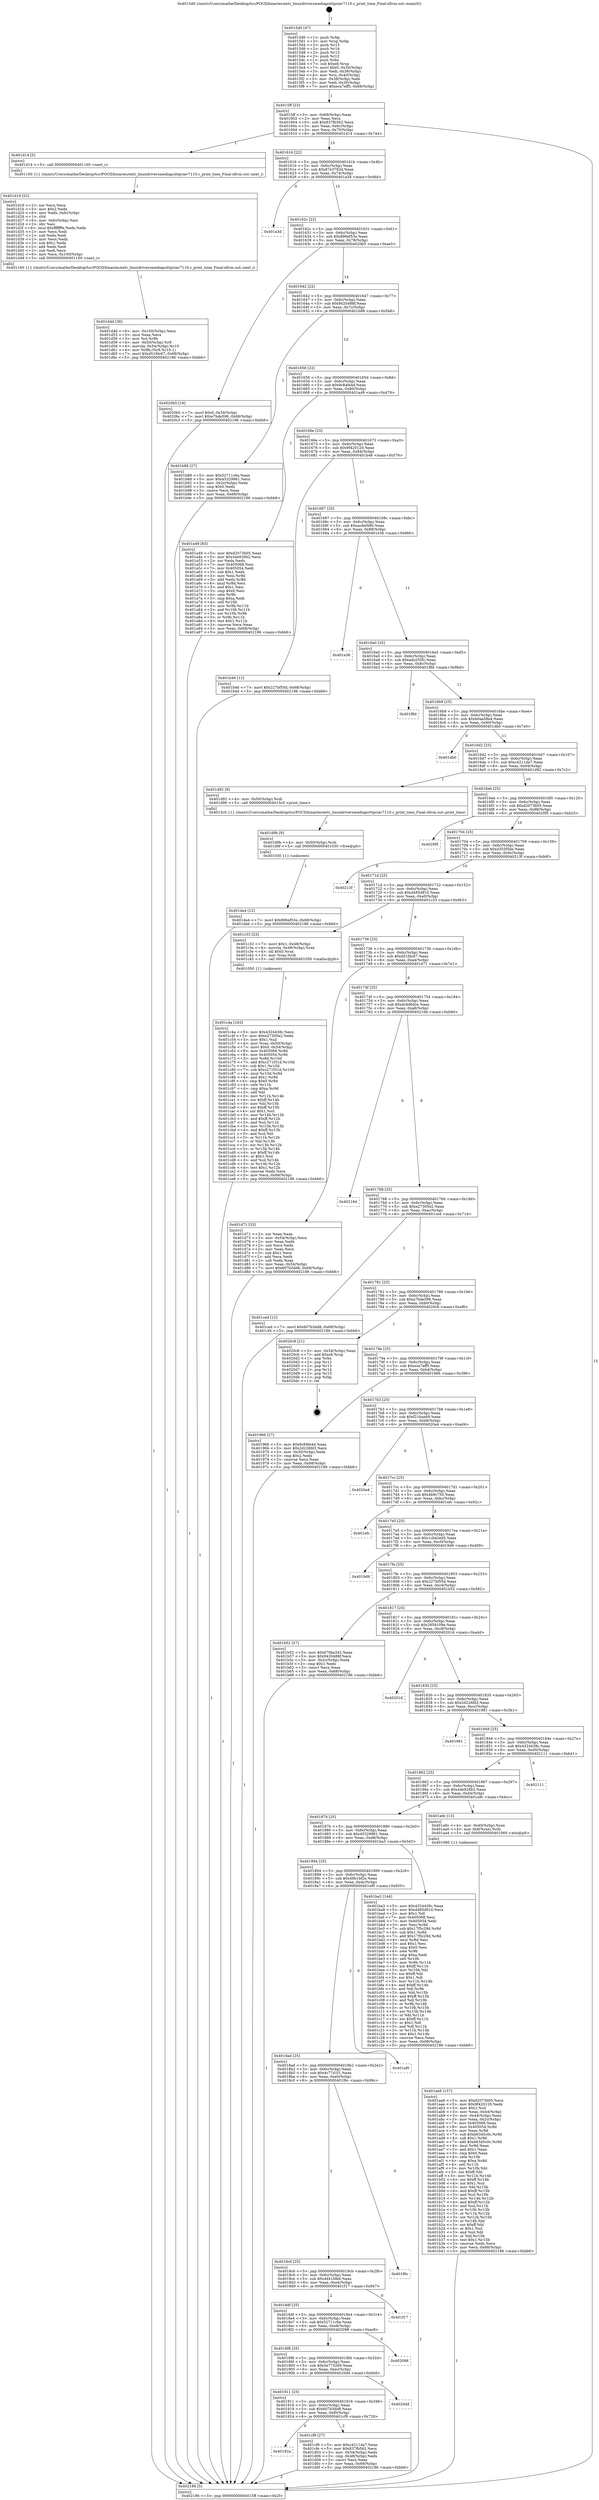 digraph "0x4015d0" {
  label = "0x4015d0 (/mnt/c/Users/mathe/Desktop/tcc/POCII/binaries/extr_linuxdriversmediapcittpciav7110.c_print_time_Final-ollvm.out::main(0))"
  labelloc = "t"
  node[shape=record]

  Entry [label="",width=0.3,height=0.3,shape=circle,fillcolor=black,style=filled]
  "0x4015ff" [label="{
     0x4015ff [23]\l
     | [instrs]\l
     &nbsp;&nbsp;0x4015ff \<+3\>: mov -0x68(%rbp),%eax\l
     &nbsp;&nbsp;0x401602 \<+2\>: mov %eax,%ecx\l
     &nbsp;&nbsp;0x401604 \<+6\>: sub $0x837fb562,%ecx\l
     &nbsp;&nbsp;0x40160a \<+3\>: mov %eax,-0x6c(%rbp)\l
     &nbsp;&nbsp;0x40160d \<+3\>: mov %ecx,-0x70(%rbp)\l
     &nbsp;&nbsp;0x401610 \<+6\>: je 0000000000401d14 \<main+0x744\>\l
  }"]
  "0x401d14" [label="{
     0x401d14 [5]\l
     | [instrs]\l
     &nbsp;&nbsp;0x401d14 \<+5\>: call 0000000000401160 \<next_i\>\l
     | [calls]\l
     &nbsp;&nbsp;0x401160 \{1\} (/mnt/c/Users/mathe/Desktop/tcc/POCII/binaries/extr_linuxdriversmediapcittpciav7110.c_print_time_Final-ollvm.out::next_i)\l
  }"]
  "0x401616" [label="{
     0x401616 [22]\l
     | [instrs]\l
     &nbsp;&nbsp;0x401616 \<+5\>: jmp 000000000040161b \<main+0x4b\>\l
     &nbsp;&nbsp;0x40161b \<+3\>: mov -0x6c(%rbp),%eax\l
     &nbsp;&nbsp;0x40161e \<+5\>: sub $0x87e3792d,%eax\l
     &nbsp;&nbsp;0x401623 \<+3\>: mov %eax,-0x74(%rbp)\l
     &nbsp;&nbsp;0x401626 \<+6\>: je 0000000000401a3d \<main+0x46d\>\l
  }"]
  Exit [label="",width=0.3,height=0.3,shape=circle,fillcolor=black,style=filled,peripheries=2]
  "0x401a3d" [label="{
     0x401a3d\l
  }", style=dashed]
  "0x40162c" [label="{
     0x40162c [22]\l
     | [instrs]\l
     &nbsp;&nbsp;0x40162c \<+5\>: jmp 0000000000401631 \<main+0x61\>\l
     &nbsp;&nbsp;0x401631 \<+3\>: mov -0x6c(%rbp),%eax\l
     &nbsp;&nbsp;0x401634 \<+5\>: sub $0x896ef53e,%eax\l
     &nbsp;&nbsp;0x401639 \<+3\>: mov %eax,-0x78(%rbp)\l
     &nbsp;&nbsp;0x40163c \<+6\>: je 00000000004020b5 \<main+0xae5\>\l
  }"]
  "0x401da4" [label="{
     0x401da4 [12]\l
     | [instrs]\l
     &nbsp;&nbsp;0x401da4 \<+7\>: movl $0x896ef53e,-0x68(%rbp)\l
     &nbsp;&nbsp;0x401dab \<+5\>: jmp 0000000000402186 \<main+0xbb6\>\l
  }"]
  "0x4020b5" [label="{
     0x4020b5 [19]\l
     | [instrs]\l
     &nbsp;&nbsp;0x4020b5 \<+7\>: movl $0x0,-0x34(%rbp)\l
     &nbsp;&nbsp;0x4020bc \<+7\>: movl $0xe7bde596,-0x68(%rbp)\l
     &nbsp;&nbsp;0x4020c3 \<+5\>: jmp 0000000000402186 \<main+0xbb6\>\l
  }"]
  "0x401642" [label="{
     0x401642 [22]\l
     | [instrs]\l
     &nbsp;&nbsp;0x401642 \<+5\>: jmp 0000000000401647 \<main+0x77\>\l
     &nbsp;&nbsp;0x401647 \<+3\>: mov -0x6c(%rbp),%eax\l
     &nbsp;&nbsp;0x40164a \<+5\>: sub $0x9420488f,%eax\l
     &nbsp;&nbsp;0x40164f \<+3\>: mov %eax,-0x7c(%rbp)\l
     &nbsp;&nbsp;0x401652 \<+6\>: je 0000000000401b88 \<main+0x5b8\>\l
  }"]
  "0x401d9b" [label="{
     0x401d9b [9]\l
     | [instrs]\l
     &nbsp;&nbsp;0x401d9b \<+4\>: mov -0x50(%rbp),%rdi\l
     &nbsp;&nbsp;0x401d9f \<+5\>: call 0000000000401030 \<free@plt\>\l
     | [calls]\l
     &nbsp;&nbsp;0x401030 \{1\} (unknown)\l
  }"]
  "0x401b88" [label="{
     0x401b88 [27]\l
     | [instrs]\l
     &nbsp;&nbsp;0x401b88 \<+5\>: mov $0x52711c6a,%eax\l
     &nbsp;&nbsp;0x401b8d \<+5\>: mov $0x45329961,%ecx\l
     &nbsp;&nbsp;0x401b92 \<+3\>: mov -0x2c(%rbp),%edx\l
     &nbsp;&nbsp;0x401b95 \<+3\>: cmp $0x0,%edx\l
     &nbsp;&nbsp;0x401b98 \<+3\>: cmove %ecx,%eax\l
     &nbsp;&nbsp;0x401b9b \<+3\>: mov %eax,-0x68(%rbp)\l
     &nbsp;&nbsp;0x401b9e \<+5\>: jmp 0000000000402186 \<main+0xbb6\>\l
  }"]
  "0x401658" [label="{
     0x401658 [22]\l
     | [instrs]\l
     &nbsp;&nbsp;0x401658 \<+5\>: jmp 000000000040165d \<main+0x8d\>\l
     &nbsp;&nbsp;0x40165d \<+3\>: mov -0x6c(%rbp),%eax\l
     &nbsp;&nbsp;0x401660 \<+5\>: sub $0x9c84fe4d,%eax\l
     &nbsp;&nbsp;0x401665 \<+3\>: mov %eax,-0x80(%rbp)\l
     &nbsp;&nbsp;0x401668 \<+6\>: je 0000000000401a49 \<main+0x479\>\l
  }"]
  "0x401d4d" [label="{
     0x401d4d [36]\l
     | [instrs]\l
     &nbsp;&nbsp;0x401d4d \<+6\>: mov -0x100(%rbp),%ecx\l
     &nbsp;&nbsp;0x401d53 \<+3\>: imul %eax,%ecx\l
     &nbsp;&nbsp;0x401d56 \<+3\>: mov %cl,%r8b\l
     &nbsp;&nbsp;0x401d59 \<+4\>: mov -0x50(%rbp),%r9\l
     &nbsp;&nbsp;0x401d5d \<+4\>: movslq -0x54(%rbp),%r10\l
     &nbsp;&nbsp;0x401d61 \<+4\>: mov %r8b,(%r9,%r10,1)\l
     &nbsp;&nbsp;0x401d65 \<+7\>: movl $0xd51fdc67,-0x68(%rbp)\l
     &nbsp;&nbsp;0x401d6c \<+5\>: jmp 0000000000402186 \<main+0xbb6\>\l
  }"]
  "0x401a49" [label="{
     0x401a49 [83]\l
     | [instrs]\l
     &nbsp;&nbsp;0x401a49 \<+5\>: mov $0xd2073b05,%eax\l
     &nbsp;&nbsp;0x401a4e \<+5\>: mov $0x44e926b2,%ecx\l
     &nbsp;&nbsp;0x401a53 \<+2\>: xor %edx,%edx\l
     &nbsp;&nbsp;0x401a55 \<+7\>: mov 0x405068,%esi\l
     &nbsp;&nbsp;0x401a5c \<+7\>: mov 0x405054,%edi\l
     &nbsp;&nbsp;0x401a63 \<+3\>: sub $0x1,%edx\l
     &nbsp;&nbsp;0x401a66 \<+3\>: mov %esi,%r8d\l
     &nbsp;&nbsp;0x401a69 \<+3\>: add %edx,%r8d\l
     &nbsp;&nbsp;0x401a6c \<+4\>: imul %r8d,%esi\l
     &nbsp;&nbsp;0x401a70 \<+3\>: and $0x1,%esi\l
     &nbsp;&nbsp;0x401a73 \<+3\>: cmp $0x0,%esi\l
     &nbsp;&nbsp;0x401a76 \<+4\>: sete %r9b\l
     &nbsp;&nbsp;0x401a7a \<+3\>: cmp $0xa,%edi\l
     &nbsp;&nbsp;0x401a7d \<+4\>: setl %r10b\l
     &nbsp;&nbsp;0x401a81 \<+3\>: mov %r9b,%r11b\l
     &nbsp;&nbsp;0x401a84 \<+3\>: and %r10b,%r11b\l
     &nbsp;&nbsp;0x401a87 \<+3\>: xor %r10b,%r9b\l
     &nbsp;&nbsp;0x401a8a \<+3\>: or %r9b,%r11b\l
     &nbsp;&nbsp;0x401a8d \<+4\>: test $0x1,%r11b\l
     &nbsp;&nbsp;0x401a91 \<+3\>: cmovne %ecx,%eax\l
     &nbsp;&nbsp;0x401a94 \<+3\>: mov %eax,-0x68(%rbp)\l
     &nbsp;&nbsp;0x401a97 \<+5\>: jmp 0000000000402186 \<main+0xbb6\>\l
  }"]
  "0x40166e" [label="{
     0x40166e [25]\l
     | [instrs]\l
     &nbsp;&nbsp;0x40166e \<+5\>: jmp 0000000000401673 \<main+0xa3\>\l
     &nbsp;&nbsp;0x401673 \<+3\>: mov -0x6c(%rbp),%eax\l
     &nbsp;&nbsp;0x401676 \<+5\>: sub $0x9f420120,%eax\l
     &nbsp;&nbsp;0x40167b \<+6\>: mov %eax,-0x84(%rbp)\l
     &nbsp;&nbsp;0x401681 \<+6\>: je 0000000000401b46 \<main+0x576\>\l
  }"]
  "0x401d19" [label="{
     0x401d19 [52]\l
     | [instrs]\l
     &nbsp;&nbsp;0x401d19 \<+2\>: xor %ecx,%ecx\l
     &nbsp;&nbsp;0x401d1b \<+5\>: mov $0x2,%edx\l
     &nbsp;&nbsp;0x401d20 \<+6\>: mov %edx,-0xfc(%rbp)\l
     &nbsp;&nbsp;0x401d26 \<+1\>: cltd\l
     &nbsp;&nbsp;0x401d27 \<+6\>: mov -0xfc(%rbp),%esi\l
     &nbsp;&nbsp;0x401d2d \<+2\>: idiv %esi\l
     &nbsp;&nbsp;0x401d2f \<+6\>: imul $0xfffffffe,%edx,%edx\l
     &nbsp;&nbsp;0x401d35 \<+2\>: mov %ecx,%edi\l
     &nbsp;&nbsp;0x401d37 \<+2\>: sub %edx,%edi\l
     &nbsp;&nbsp;0x401d39 \<+2\>: mov %ecx,%edx\l
     &nbsp;&nbsp;0x401d3b \<+3\>: sub $0x1,%edx\l
     &nbsp;&nbsp;0x401d3e \<+2\>: add %edx,%edi\l
     &nbsp;&nbsp;0x401d40 \<+2\>: sub %edi,%ecx\l
     &nbsp;&nbsp;0x401d42 \<+6\>: mov %ecx,-0x100(%rbp)\l
     &nbsp;&nbsp;0x401d48 \<+5\>: call 0000000000401160 \<next_i\>\l
     | [calls]\l
     &nbsp;&nbsp;0x401160 \{1\} (/mnt/c/Users/mathe/Desktop/tcc/POCII/binaries/extr_linuxdriversmediapcittpciav7110.c_print_time_Final-ollvm.out::next_i)\l
  }"]
  "0x401b46" [label="{
     0x401b46 [12]\l
     | [instrs]\l
     &nbsp;&nbsp;0x401b46 \<+7\>: movl $0x227bf55d,-0x68(%rbp)\l
     &nbsp;&nbsp;0x401b4d \<+5\>: jmp 0000000000402186 \<main+0xbb6\>\l
  }"]
  "0x401687" [label="{
     0x401687 [25]\l
     | [instrs]\l
     &nbsp;&nbsp;0x401687 \<+5\>: jmp 000000000040168c \<main+0xbc\>\l
     &nbsp;&nbsp;0x40168c \<+3\>: mov -0x6c(%rbp),%eax\l
     &nbsp;&nbsp;0x40168f \<+5\>: sub $0xacdef480,%eax\l
     &nbsp;&nbsp;0x401694 \<+6\>: mov %eax,-0x88(%rbp)\l
     &nbsp;&nbsp;0x40169a \<+6\>: je 0000000000401e36 \<main+0x866\>\l
  }"]
  "0x40192a" [label="{
     0x40192a\l
  }", style=dashed]
  "0x401e36" [label="{
     0x401e36\l
  }", style=dashed]
  "0x4016a0" [label="{
     0x4016a0 [25]\l
     | [instrs]\l
     &nbsp;&nbsp;0x4016a0 \<+5\>: jmp 00000000004016a5 \<main+0xd5\>\l
     &nbsp;&nbsp;0x4016a5 \<+3\>: mov -0x6c(%rbp),%eax\l
     &nbsp;&nbsp;0x4016a8 \<+5\>: sub $0xada255fc,%eax\l
     &nbsp;&nbsp;0x4016ad \<+6\>: mov %eax,-0x8c(%rbp)\l
     &nbsp;&nbsp;0x4016b3 \<+6\>: je 0000000000401f8d \<main+0x9bd\>\l
  }"]
  "0x401cf9" [label="{
     0x401cf9 [27]\l
     | [instrs]\l
     &nbsp;&nbsp;0x401cf9 \<+5\>: mov $0xc4211da7,%eax\l
     &nbsp;&nbsp;0x401cfe \<+5\>: mov $0x837fb562,%ecx\l
     &nbsp;&nbsp;0x401d03 \<+3\>: mov -0x54(%rbp),%edx\l
     &nbsp;&nbsp;0x401d06 \<+3\>: cmp -0x48(%rbp),%edx\l
     &nbsp;&nbsp;0x401d09 \<+3\>: cmovl %ecx,%eax\l
     &nbsp;&nbsp;0x401d0c \<+3\>: mov %eax,-0x68(%rbp)\l
     &nbsp;&nbsp;0x401d0f \<+5\>: jmp 0000000000402186 \<main+0xbb6\>\l
  }"]
  "0x401f8d" [label="{
     0x401f8d\l
  }", style=dashed]
  "0x4016b9" [label="{
     0x4016b9 [25]\l
     | [instrs]\l
     &nbsp;&nbsp;0x4016b9 \<+5\>: jmp 00000000004016be \<main+0xee\>\l
     &nbsp;&nbsp;0x4016be \<+3\>: mov -0x6c(%rbp),%eax\l
     &nbsp;&nbsp;0x4016c1 \<+5\>: sub $0xb0aa58a4,%eax\l
     &nbsp;&nbsp;0x4016c6 \<+6\>: mov %eax,-0x90(%rbp)\l
     &nbsp;&nbsp;0x4016cc \<+6\>: je 0000000000401db0 \<main+0x7e0\>\l
  }"]
  "0x401911" [label="{
     0x401911 [25]\l
     | [instrs]\l
     &nbsp;&nbsp;0x401911 \<+5\>: jmp 0000000000401916 \<main+0x346\>\l
     &nbsp;&nbsp;0x401916 \<+3\>: mov -0x6c(%rbp),%eax\l
     &nbsp;&nbsp;0x401919 \<+5\>: sub $0x607b3dd8,%eax\l
     &nbsp;&nbsp;0x40191e \<+6\>: mov %eax,-0xf0(%rbp)\l
     &nbsp;&nbsp;0x401924 \<+6\>: je 0000000000401cf9 \<main+0x729\>\l
  }"]
  "0x401db0" [label="{
     0x401db0\l
  }", style=dashed]
  "0x4016d2" [label="{
     0x4016d2 [25]\l
     | [instrs]\l
     &nbsp;&nbsp;0x4016d2 \<+5\>: jmp 00000000004016d7 \<main+0x107\>\l
     &nbsp;&nbsp;0x4016d7 \<+3\>: mov -0x6c(%rbp),%eax\l
     &nbsp;&nbsp;0x4016da \<+5\>: sub $0xc4211da7,%eax\l
     &nbsp;&nbsp;0x4016df \<+6\>: mov %eax,-0x94(%rbp)\l
     &nbsp;&nbsp;0x4016e5 \<+6\>: je 0000000000401d92 \<main+0x7c2\>\l
  }"]
  "0x4020dd" [label="{
     0x4020dd\l
  }", style=dashed]
  "0x401d92" [label="{
     0x401d92 [9]\l
     | [instrs]\l
     &nbsp;&nbsp;0x401d92 \<+4\>: mov -0x50(%rbp),%rdi\l
     &nbsp;&nbsp;0x401d96 \<+5\>: call 00000000004015c0 \<print_time\>\l
     | [calls]\l
     &nbsp;&nbsp;0x4015c0 \{1\} (/mnt/c/Users/mathe/Desktop/tcc/POCII/binaries/extr_linuxdriversmediapcittpciav7110.c_print_time_Final-ollvm.out::print_time)\l
  }"]
  "0x4016eb" [label="{
     0x4016eb [25]\l
     | [instrs]\l
     &nbsp;&nbsp;0x4016eb \<+5\>: jmp 00000000004016f0 \<main+0x120\>\l
     &nbsp;&nbsp;0x4016f0 \<+3\>: mov -0x6c(%rbp),%eax\l
     &nbsp;&nbsp;0x4016f3 \<+5\>: sub $0xd2073b05,%eax\l
     &nbsp;&nbsp;0x4016f8 \<+6\>: mov %eax,-0x98(%rbp)\l
     &nbsp;&nbsp;0x4016fe \<+6\>: je 00000000004020f5 \<main+0xb25\>\l
  }"]
  "0x4018f8" [label="{
     0x4018f8 [25]\l
     | [instrs]\l
     &nbsp;&nbsp;0x4018f8 \<+5\>: jmp 00000000004018fd \<main+0x32d\>\l
     &nbsp;&nbsp;0x4018fd \<+3\>: mov -0x6c(%rbp),%eax\l
     &nbsp;&nbsp;0x401900 \<+5\>: sub $0x5e773269,%eax\l
     &nbsp;&nbsp;0x401905 \<+6\>: mov %eax,-0xec(%rbp)\l
     &nbsp;&nbsp;0x40190b \<+6\>: je 00000000004020dd \<main+0xb0d\>\l
  }"]
  "0x4020f5" [label="{
     0x4020f5\l
  }", style=dashed]
  "0x401704" [label="{
     0x401704 [25]\l
     | [instrs]\l
     &nbsp;&nbsp;0x401704 \<+5\>: jmp 0000000000401709 \<main+0x139\>\l
     &nbsp;&nbsp;0x401709 \<+3\>: mov -0x6c(%rbp),%eax\l
     &nbsp;&nbsp;0x40170c \<+5\>: sub $0xd355f5de,%eax\l
     &nbsp;&nbsp;0x401711 \<+6\>: mov %eax,-0x9c(%rbp)\l
     &nbsp;&nbsp;0x401717 \<+6\>: je 000000000040213f \<main+0xb6f\>\l
  }"]
  "0x402098" [label="{
     0x402098\l
  }", style=dashed]
  "0x40213f" [label="{
     0x40213f\l
  }", style=dashed]
  "0x40171d" [label="{
     0x40171d [25]\l
     | [instrs]\l
     &nbsp;&nbsp;0x40171d \<+5\>: jmp 0000000000401722 \<main+0x152\>\l
     &nbsp;&nbsp;0x401722 \<+3\>: mov -0x6c(%rbp),%eax\l
     &nbsp;&nbsp;0x401725 \<+5\>: sub $0xd485d910,%eax\l
     &nbsp;&nbsp;0x40172a \<+6\>: mov %eax,-0xa0(%rbp)\l
     &nbsp;&nbsp;0x401730 \<+6\>: je 0000000000401c33 \<main+0x663\>\l
  }"]
  "0x4018df" [label="{
     0x4018df [25]\l
     | [instrs]\l
     &nbsp;&nbsp;0x4018df \<+5\>: jmp 00000000004018e4 \<main+0x314\>\l
     &nbsp;&nbsp;0x4018e4 \<+3\>: mov -0x6c(%rbp),%eax\l
     &nbsp;&nbsp;0x4018e7 \<+5\>: sub $0x52711c6a,%eax\l
     &nbsp;&nbsp;0x4018ec \<+6\>: mov %eax,-0xe8(%rbp)\l
     &nbsp;&nbsp;0x4018f2 \<+6\>: je 0000000000402098 \<main+0xac8\>\l
  }"]
  "0x401c33" [label="{
     0x401c33 [23]\l
     | [instrs]\l
     &nbsp;&nbsp;0x401c33 \<+7\>: movl $0x1,-0x48(%rbp)\l
     &nbsp;&nbsp;0x401c3a \<+4\>: movslq -0x48(%rbp),%rax\l
     &nbsp;&nbsp;0x401c3e \<+4\>: shl $0x0,%rax\l
     &nbsp;&nbsp;0x401c42 \<+3\>: mov %rax,%rdi\l
     &nbsp;&nbsp;0x401c45 \<+5\>: call 0000000000401050 \<malloc@plt\>\l
     | [calls]\l
     &nbsp;&nbsp;0x401050 \{1\} (unknown)\l
  }"]
  "0x401736" [label="{
     0x401736 [25]\l
     | [instrs]\l
     &nbsp;&nbsp;0x401736 \<+5\>: jmp 000000000040173b \<main+0x16b\>\l
     &nbsp;&nbsp;0x40173b \<+3\>: mov -0x6c(%rbp),%eax\l
     &nbsp;&nbsp;0x40173e \<+5\>: sub $0xd51fdc67,%eax\l
     &nbsp;&nbsp;0x401743 \<+6\>: mov %eax,-0xa4(%rbp)\l
     &nbsp;&nbsp;0x401749 \<+6\>: je 0000000000401d71 \<main+0x7a1\>\l
  }"]
  "0x401f17" [label="{
     0x401f17\l
  }", style=dashed]
  "0x401d71" [label="{
     0x401d71 [33]\l
     | [instrs]\l
     &nbsp;&nbsp;0x401d71 \<+2\>: xor %eax,%eax\l
     &nbsp;&nbsp;0x401d73 \<+3\>: mov -0x54(%rbp),%ecx\l
     &nbsp;&nbsp;0x401d76 \<+2\>: mov %eax,%edx\l
     &nbsp;&nbsp;0x401d78 \<+2\>: sub %ecx,%edx\l
     &nbsp;&nbsp;0x401d7a \<+2\>: mov %eax,%ecx\l
     &nbsp;&nbsp;0x401d7c \<+3\>: sub $0x1,%ecx\l
     &nbsp;&nbsp;0x401d7f \<+2\>: add %ecx,%edx\l
     &nbsp;&nbsp;0x401d81 \<+2\>: sub %edx,%eax\l
     &nbsp;&nbsp;0x401d83 \<+3\>: mov %eax,-0x54(%rbp)\l
     &nbsp;&nbsp;0x401d86 \<+7\>: movl $0x607b3dd8,-0x68(%rbp)\l
     &nbsp;&nbsp;0x401d8d \<+5\>: jmp 0000000000402186 \<main+0xbb6\>\l
  }"]
  "0x40174f" [label="{
     0x40174f [25]\l
     | [instrs]\l
     &nbsp;&nbsp;0x40174f \<+5\>: jmp 0000000000401754 \<main+0x184\>\l
     &nbsp;&nbsp;0x401754 \<+3\>: mov -0x6c(%rbp),%eax\l
     &nbsp;&nbsp;0x401757 \<+5\>: sub $0xdc4d6dce,%eax\l
     &nbsp;&nbsp;0x40175c \<+6\>: mov %eax,-0xa8(%rbp)\l
     &nbsp;&nbsp;0x401762 \<+6\>: je 000000000040216d \<main+0xb9d\>\l
  }"]
  "0x4018c6" [label="{
     0x4018c6 [25]\l
     | [instrs]\l
     &nbsp;&nbsp;0x4018c6 \<+5\>: jmp 00000000004018cb \<main+0x2fb\>\l
     &nbsp;&nbsp;0x4018cb \<+3\>: mov -0x6c(%rbp),%eax\l
     &nbsp;&nbsp;0x4018ce \<+5\>: sub $0x4d41bfe6,%eax\l
     &nbsp;&nbsp;0x4018d3 \<+6\>: mov %eax,-0xe4(%rbp)\l
     &nbsp;&nbsp;0x4018d9 \<+6\>: je 0000000000401f17 \<main+0x947\>\l
  }"]
  "0x40216d" [label="{
     0x40216d\l
  }", style=dashed]
  "0x401768" [label="{
     0x401768 [25]\l
     | [instrs]\l
     &nbsp;&nbsp;0x401768 \<+5\>: jmp 000000000040176d \<main+0x19d\>\l
     &nbsp;&nbsp;0x40176d \<+3\>: mov -0x6c(%rbp),%eax\l
     &nbsp;&nbsp;0x401770 \<+5\>: sub $0xe27305e2,%eax\l
     &nbsp;&nbsp;0x401775 \<+6\>: mov %eax,-0xac(%rbp)\l
     &nbsp;&nbsp;0x40177b \<+6\>: je 0000000000401ced \<main+0x71d\>\l
  }"]
  "0x401f6c" [label="{
     0x401f6c\l
  }", style=dashed]
  "0x401ced" [label="{
     0x401ced [12]\l
     | [instrs]\l
     &nbsp;&nbsp;0x401ced \<+7\>: movl $0x607b3dd8,-0x68(%rbp)\l
     &nbsp;&nbsp;0x401cf4 \<+5\>: jmp 0000000000402186 \<main+0xbb6\>\l
  }"]
  "0x401781" [label="{
     0x401781 [25]\l
     | [instrs]\l
     &nbsp;&nbsp;0x401781 \<+5\>: jmp 0000000000401786 \<main+0x1b6\>\l
     &nbsp;&nbsp;0x401786 \<+3\>: mov -0x6c(%rbp),%eax\l
     &nbsp;&nbsp;0x401789 \<+5\>: sub $0xe7bde596,%eax\l
     &nbsp;&nbsp;0x40178e \<+6\>: mov %eax,-0xb0(%rbp)\l
     &nbsp;&nbsp;0x401794 \<+6\>: je 00000000004020c8 \<main+0xaf8\>\l
  }"]
  "0x4018ad" [label="{
     0x4018ad [25]\l
     | [instrs]\l
     &nbsp;&nbsp;0x4018ad \<+5\>: jmp 00000000004018b2 \<main+0x2e2\>\l
     &nbsp;&nbsp;0x4018b2 \<+3\>: mov -0x6c(%rbp),%eax\l
     &nbsp;&nbsp;0x4018b5 \<+5\>: sub $0x4c77d1f1,%eax\l
     &nbsp;&nbsp;0x4018ba \<+6\>: mov %eax,-0xe0(%rbp)\l
     &nbsp;&nbsp;0x4018c0 \<+6\>: je 0000000000401f6c \<main+0x99c\>\l
  }"]
  "0x4020c8" [label="{
     0x4020c8 [21]\l
     | [instrs]\l
     &nbsp;&nbsp;0x4020c8 \<+3\>: mov -0x34(%rbp),%eax\l
     &nbsp;&nbsp;0x4020cb \<+7\>: add $0xe8,%rsp\l
     &nbsp;&nbsp;0x4020d2 \<+1\>: pop %rbx\l
     &nbsp;&nbsp;0x4020d3 \<+2\>: pop %r12\l
     &nbsp;&nbsp;0x4020d5 \<+2\>: pop %r13\l
     &nbsp;&nbsp;0x4020d7 \<+2\>: pop %r14\l
     &nbsp;&nbsp;0x4020d9 \<+2\>: pop %r15\l
     &nbsp;&nbsp;0x4020db \<+1\>: pop %rbp\l
     &nbsp;&nbsp;0x4020dc \<+1\>: ret\l
  }"]
  "0x40179a" [label="{
     0x40179a [25]\l
     | [instrs]\l
     &nbsp;&nbsp;0x40179a \<+5\>: jmp 000000000040179f \<main+0x1cf\>\l
     &nbsp;&nbsp;0x40179f \<+3\>: mov -0x6c(%rbp),%eax\l
     &nbsp;&nbsp;0x4017a2 \<+5\>: sub $0xeca7eff5,%eax\l
     &nbsp;&nbsp;0x4017a7 \<+6\>: mov %eax,-0xb4(%rbp)\l
     &nbsp;&nbsp;0x4017ad \<+6\>: je 0000000000401966 \<main+0x396\>\l
  }"]
  "0x401ef0" [label="{
     0x401ef0\l
  }", style=dashed]
  "0x401966" [label="{
     0x401966 [27]\l
     | [instrs]\l
     &nbsp;&nbsp;0x401966 \<+5\>: mov $0x9c84fe4d,%eax\l
     &nbsp;&nbsp;0x40196b \<+5\>: mov $0x2d226fd3,%ecx\l
     &nbsp;&nbsp;0x401970 \<+3\>: mov -0x30(%rbp),%edx\l
     &nbsp;&nbsp;0x401973 \<+3\>: cmp $0x2,%edx\l
     &nbsp;&nbsp;0x401976 \<+3\>: cmovne %ecx,%eax\l
     &nbsp;&nbsp;0x401979 \<+3\>: mov %eax,-0x68(%rbp)\l
     &nbsp;&nbsp;0x40197c \<+5\>: jmp 0000000000402186 \<main+0xbb6\>\l
  }"]
  "0x4017b3" [label="{
     0x4017b3 [25]\l
     | [instrs]\l
     &nbsp;&nbsp;0x4017b3 \<+5\>: jmp 00000000004017b8 \<main+0x1e8\>\l
     &nbsp;&nbsp;0x4017b8 \<+3\>: mov -0x6c(%rbp),%eax\l
     &nbsp;&nbsp;0x4017bb \<+5\>: sub $0xf216aeb9,%eax\l
     &nbsp;&nbsp;0x4017c0 \<+6\>: mov %eax,-0xb8(%rbp)\l
     &nbsp;&nbsp;0x4017c6 \<+6\>: je 00000000004020a4 \<main+0xad4\>\l
  }"]
  "0x402186" [label="{
     0x402186 [5]\l
     | [instrs]\l
     &nbsp;&nbsp;0x402186 \<+5\>: jmp 00000000004015ff \<main+0x2f\>\l
  }"]
  "0x4015d0" [label="{
     0x4015d0 [47]\l
     | [instrs]\l
     &nbsp;&nbsp;0x4015d0 \<+1\>: push %rbp\l
     &nbsp;&nbsp;0x4015d1 \<+3\>: mov %rsp,%rbp\l
     &nbsp;&nbsp;0x4015d4 \<+2\>: push %r15\l
     &nbsp;&nbsp;0x4015d6 \<+2\>: push %r14\l
     &nbsp;&nbsp;0x4015d8 \<+2\>: push %r13\l
     &nbsp;&nbsp;0x4015da \<+2\>: push %r12\l
     &nbsp;&nbsp;0x4015dc \<+1\>: push %rbx\l
     &nbsp;&nbsp;0x4015dd \<+7\>: sub $0xe8,%rsp\l
     &nbsp;&nbsp;0x4015e4 \<+7\>: movl $0x0,-0x34(%rbp)\l
     &nbsp;&nbsp;0x4015eb \<+3\>: mov %edi,-0x38(%rbp)\l
     &nbsp;&nbsp;0x4015ee \<+4\>: mov %rsi,-0x40(%rbp)\l
     &nbsp;&nbsp;0x4015f2 \<+3\>: mov -0x38(%rbp),%edi\l
     &nbsp;&nbsp;0x4015f5 \<+3\>: mov %edi,-0x30(%rbp)\l
     &nbsp;&nbsp;0x4015f8 \<+7\>: movl $0xeca7eff5,-0x68(%rbp)\l
  }"]
  "0x401c4a" [label="{
     0x401c4a [163]\l
     | [instrs]\l
     &nbsp;&nbsp;0x401c4a \<+5\>: mov $0x4324438c,%ecx\l
     &nbsp;&nbsp;0x401c4f \<+5\>: mov $0xe27305e2,%edx\l
     &nbsp;&nbsp;0x401c54 \<+3\>: mov $0x1,%sil\l
     &nbsp;&nbsp;0x401c57 \<+4\>: mov %rax,-0x50(%rbp)\l
     &nbsp;&nbsp;0x401c5b \<+7\>: movl $0x0,-0x54(%rbp)\l
     &nbsp;&nbsp;0x401c62 \<+8\>: mov 0x405068,%r8d\l
     &nbsp;&nbsp;0x401c6a \<+8\>: mov 0x405054,%r9d\l
     &nbsp;&nbsp;0x401c72 \<+3\>: mov %r8d,%r10d\l
     &nbsp;&nbsp;0x401c75 \<+7\>: add $0xc271f31d,%r10d\l
     &nbsp;&nbsp;0x401c7c \<+4\>: sub $0x1,%r10d\l
     &nbsp;&nbsp;0x401c80 \<+7\>: sub $0xc271f31d,%r10d\l
     &nbsp;&nbsp;0x401c87 \<+4\>: imul %r10d,%r8d\l
     &nbsp;&nbsp;0x401c8b \<+4\>: and $0x1,%r8d\l
     &nbsp;&nbsp;0x401c8f \<+4\>: cmp $0x0,%r8d\l
     &nbsp;&nbsp;0x401c93 \<+4\>: sete %r11b\l
     &nbsp;&nbsp;0x401c97 \<+4\>: cmp $0xa,%r9d\l
     &nbsp;&nbsp;0x401c9b \<+3\>: setl %bl\l
     &nbsp;&nbsp;0x401c9e \<+3\>: mov %r11b,%r14b\l
     &nbsp;&nbsp;0x401ca1 \<+4\>: xor $0xff,%r14b\l
     &nbsp;&nbsp;0x401ca5 \<+3\>: mov %bl,%r15b\l
     &nbsp;&nbsp;0x401ca8 \<+4\>: xor $0xff,%r15b\l
     &nbsp;&nbsp;0x401cac \<+4\>: xor $0x1,%sil\l
     &nbsp;&nbsp;0x401cb0 \<+3\>: mov %r14b,%r12b\l
     &nbsp;&nbsp;0x401cb3 \<+4\>: and $0xff,%r12b\l
     &nbsp;&nbsp;0x401cb7 \<+3\>: and %sil,%r11b\l
     &nbsp;&nbsp;0x401cba \<+3\>: mov %r15b,%r13b\l
     &nbsp;&nbsp;0x401cbd \<+4\>: and $0xff,%r13b\l
     &nbsp;&nbsp;0x401cc1 \<+3\>: and %sil,%bl\l
     &nbsp;&nbsp;0x401cc4 \<+3\>: or %r11b,%r12b\l
     &nbsp;&nbsp;0x401cc7 \<+3\>: or %bl,%r13b\l
     &nbsp;&nbsp;0x401cca \<+3\>: xor %r13b,%r12b\l
     &nbsp;&nbsp;0x401ccd \<+3\>: or %r15b,%r14b\l
     &nbsp;&nbsp;0x401cd0 \<+4\>: xor $0xff,%r14b\l
     &nbsp;&nbsp;0x401cd4 \<+4\>: or $0x1,%sil\l
     &nbsp;&nbsp;0x401cd8 \<+3\>: and %sil,%r14b\l
     &nbsp;&nbsp;0x401cdb \<+3\>: or %r14b,%r12b\l
     &nbsp;&nbsp;0x401cde \<+4\>: test $0x1,%r12b\l
     &nbsp;&nbsp;0x401ce2 \<+3\>: cmovne %edx,%ecx\l
     &nbsp;&nbsp;0x401ce5 \<+3\>: mov %ecx,-0x68(%rbp)\l
     &nbsp;&nbsp;0x401ce8 \<+5\>: jmp 0000000000402186 \<main+0xbb6\>\l
  }"]
  "0x4020a4" [label="{
     0x4020a4\l
  }", style=dashed]
  "0x4017cc" [label="{
     0x4017cc [25]\l
     | [instrs]\l
     &nbsp;&nbsp;0x4017cc \<+5\>: jmp 00000000004017d1 \<main+0x201\>\l
     &nbsp;&nbsp;0x4017d1 \<+3\>: mov -0x6c(%rbp),%eax\l
     &nbsp;&nbsp;0x4017d4 \<+5\>: sub $0x4b9c750,%eax\l
     &nbsp;&nbsp;0x4017d9 \<+6\>: mov %eax,-0xbc(%rbp)\l
     &nbsp;&nbsp;0x4017df \<+6\>: je 0000000000401efc \<main+0x92c\>\l
  }"]
  "0x401894" [label="{
     0x401894 [25]\l
     | [instrs]\l
     &nbsp;&nbsp;0x401894 \<+5\>: jmp 0000000000401899 \<main+0x2c9\>\l
     &nbsp;&nbsp;0x401899 \<+3\>: mov -0x6c(%rbp),%eax\l
     &nbsp;&nbsp;0x40189c \<+5\>: sub $0x49b1bf2e,%eax\l
     &nbsp;&nbsp;0x4018a1 \<+6\>: mov %eax,-0xdc(%rbp)\l
     &nbsp;&nbsp;0x4018a7 \<+6\>: je 0000000000401ef0 \<main+0x920\>\l
  }"]
  "0x401efc" [label="{
     0x401efc\l
  }", style=dashed]
  "0x4017e5" [label="{
     0x4017e5 [25]\l
     | [instrs]\l
     &nbsp;&nbsp;0x4017e5 \<+5\>: jmp 00000000004017ea \<main+0x21a\>\l
     &nbsp;&nbsp;0x4017ea \<+3\>: mov -0x6c(%rbp),%eax\l
     &nbsp;&nbsp;0x4017ed \<+5\>: sub $0x1cb43ed5,%eax\l
     &nbsp;&nbsp;0x4017f2 \<+6\>: mov %eax,-0xc0(%rbp)\l
     &nbsp;&nbsp;0x4017f8 \<+6\>: je 00000000004019d9 \<main+0x409\>\l
  }"]
  "0x401ba3" [label="{
     0x401ba3 [144]\l
     | [instrs]\l
     &nbsp;&nbsp;0x401ba3 \<+5\>: mov $0x4324438c,%eax\l
     &nbsp;&nbsp;0x401ba8 \<+5\>: mov $0xd485d910,%ecx\l
     &nbsp;&nbsp;0x401bad \<+2\>: mov $0x1,%dl\l
     &nbsp;&nbsp;0x401baf \<+7\>: mov 0x405068,%esi\l
     &nbsp;&nbsp;0x401bb6 \<+7\>: mov 0x405054,%edi\l
     &nbsp;&nbsp;0x401bbd \<+3\>: mov %esi,%r8d\l
     &nbsp;&nbsp;0x401bc0 \<+7\>: sub $0x17f5c29d,%r8d\l
     &nbsp;&nbsp;0x401bc7 \<+4\>: sub $0x1,%r8d\l
     &nbsp;&nbsp;0x401bcb \<+7\>: add $0x17f5c29d,%r8d\l
     &nbsp;&nbsp;0x401bd2 \<+4\>: imul %r8d,%esi\l
     &nbsp;&nbsp;0x401bd6 \<+3\>: and $0x1,%esi\l
     &nbsp;&nbsp;0x401bd9 \<+3\>: cmp $0x0,%esi\l
     &nbsp;&nbsp;0x401bdc \<+4\>: sete %r9b\l
     &nbsp;&nbsp;0x401be0 \<+3\>: cmp $0xa,%edi\l
     &nbsp;&nbsp;0x401be3 \<+4\>: setl %r10b\l
     &nbsp;&nbsp;0x401be7 \<+3\>: mov %r9b,%r11b\l
     &nbsp;&nbsp;0x401bea \<+4\>: xor $0xff,%r11b\l
     &nbsp;&nbsp;0x401bee \<+3\>: mov %r10b,%bl\l
     &nbsp;&nbsp;0x401bf1 \<+3\>: xor $0xff,%bl\l
     &nbsp;&nbsp;0x401bf4 \<+3\>: xor $0x1,%dl\l
     &nbsp;&nbsp;0x401bf7 \<+3\>: mov %r11b,%r14b\l
     &nbsp;&nbsp;0x401bfa \<+4\>: and $0xff,%r14b\l
     &nbsp;&nbsp;0x401bfe \<+3\>: and %dl,%r9b\l
     &nbsp;&nbsp;0x401c01 \<+3\>: mov %bl,%r15b\l
     &nbsp;&nbsp;0x401c04 \<+4\>: and $0xff,%r15b\l
     &nbsp;&nbsp;0x401c08 \<+3\>: and %dl,%r10b\l
     &nbsp;&nbsp;0x401c0b \<+3\>: or %r9b,%r14b\l
     &nbsp;&nbsp;0x401c0e \<+3\>: or %r10b,%r15b\l
     &nbsp;&nbsp;0x401c11 \<+3\>: xor %r15b,%r14b\l
     &nbsp;&nbsp;0x401c14 \<+3\>: or %bl,%r11b\l
     &nbsp;&nbsp;0x401c17 \<+4\>: xor $0xff,%r11b\l
     &nbsp;&nbsp;0x401c1b \<+3\>: or $0x1,%dl\l
     &nbsp;&nbsp;0x401c1e \<+3\>: and %dl,%r11b\l
     &nbsp;&nbsp;0x401c21 \<+3\>: or %r11b,%r14b\l
     &nbsp;&nbsp;0x401c24 \<+4\>: test $0x1,%r14b\l
     &nbsp;&nbsp;0x401c28 \<+3\>: cmovne %ecx,%eax\l
     &nbsp;&nbsp;0x401c2b \<+3\>: mov %eax,-0x68(%rbp)\l
     &nbsp;&nbsp;0x401c2e \<+5\>: jmp 0000000000402186 \<main+0xbb6\>\l
  }"]
  "0x4019d9" [label="{
     0x4019d9\l
  }", style=dashed]
  "0x4017fe" [label="{
     0x4017fe [25]\l
     | [instrs]\l
     &nbsp;&nbsp;0x4017fe \<+5\>: jmp 0000000000401803 \<main+0x233\>\l
     &nbsp;&nbsp;0x401803 \<+3\>: mov -0x6c(%rbp),%eax\l
     &nbsp;&nbsp;0x401806 \<+5\>: sub $0x227bf55d,%eax\l
     &nbsp;&nbsp;0x40180b \<+6\>: mov %eax,-0xc4(%rbp)\l
     &nbsp;&nbsp;0x401811 \<+6\>: je 0000000000401b52 \<main+0x582\>\l
  }"]
  "0x401aa9" [label="{
     0x401aa9 [157]\l
     | [instrs]\l
     &nbsp;&nbsp;0x401aa9 \<+5\>: mov $0xd2073b05,%ecx\l
     &nbsp;&nbsp;0x401aae \<+5\>: mov $0x9f420120,%edx\l
     &nbsp;&nbsp;0x401ab3 \<+3\>: mov $0x1,%sil\l
     &nbsp;&nbsp;0x401ab6 \<+3\>: mov %eax,-0x44(%rbp)\l
     &nbsp;&nbsp;0x401ab9 \<+3\>: mov -0x44(%rbp),%eax\l
     &nbsp;&nbsp;0x401abc \<+3\>: mov %eax,-0x2c(%rbp)\l
     &nbsp;&nbsp;0x401abf \<+7\>: mov 0x405068,%eax\l
     &nbsp;&nbsp;0x401ac6 \<+8\>: mov 0x405054,%r8d\l
     &nbsp;&nbsp;0x401ace \<+3\>: mov %eax,%r9d\l
     &nbsp;&nbsp;0x401ad1 \<+7\>: sub $0xb6345c0c,%r9d\l
     &nbsp;&nbsp;0x401ad8 \<+4\>: sub $0x1,%r9d\l
     &nbsp;&nbsp;0x401adc \<+7\>: add $0xb6345c0c,%r9d\l
     &nbsp;&nbsp;0x401ae3 \<+4\>: imul %r9d,%eax\l
     &nbsp;&nbsp;0x401ae7 \<+3\>: and $0x1,%eax\l
     &nbsp;&nbsp;0x401aea \<+3\>: cmp $0x0,%eax\l
     &nbsp;&nbsp;0x401aed \<+4\>: sete %r10b\l
     &nbsp;&nbsp;0x401af1 \<+4\>: cmp $0xa,%r8d\l
     &nbsp;&nbsp;0x401af5 \<+4\>: setl %r11b\l
     &nbsp;&nbsp;0x401af9 \<+3\>: mov %r10b,%bl\l
     &nbsp;&nbsp;0x401afc \<+3\>: xor $0xff,%bl\l
     &nbsp;&nbsp;0x401aff \<+3\>: mov %r11b,%r14b\l
     &nbsp;&nbsp;0x401b02 \<+4\>: xor $0xff,%r14b\l
     &nbsp;&nbsp;0x401b06 \<+4\>: xor $0x1,%sil\l
     &nbsp;&nbsp;0x401b0a \<+3\>: mov %bl,%r15b\l
     &nbsp;&nbsp;0x401b0d \<+4\>: and $0xff,%r15b\l
     &nbsp;&nbsp;0x401b11 \<+3\>: and %sil,%r10b\l
     &nbsp;&nbsp;0x401b14 \<+3\>: mov %r14b,%r12b\l
     &nbsp;&nbsp;0x401b17 \<+4\>: and $0xff,%r12b\l
     &nbsp;&nbsp;0x401b1b \<+3\>: and %sil,%r11b\l
     &nbsp;&nbsp;0x401b1e \<+3\>: or %r10b,%r15b\l
     &nbsp;&nbsp;0x401b21 \<+3\>: or %r11b,%r12b\l
     &nbsp;&nbsp;0x401b24 \<+3\>: xor %r12b,%r15b\l
     &nbsp;&nbsp;0x401b27 \<+3\>: or %r14b,%bl\l
     &nbsp;&nbsp;0x401b2a \<+3\>: xor $0xff,%bl\l
     &nbsp;&nbsp;0x401b2d \<+4\>: or $0x1,%sil\l
     &nbsp;&nbsp;0x401b31 \<+3\>: and %sil,%bl\l
     &nbsp;&nbsp;0x401b34 \<+3\>: or %bl,%r15b\l
     &nbsp;&nbsp;0x401b37 \<+4\>: test $0x1,%r15b\l
     &nbsp;&nbsp;0x401b3b \<+3\>: cmovne %edx,%ecx\l
     &nbsp;&nbsp;0x401b3e \<+3\>: mov %ecx,-0x68(%rbp)\l
     &nbsp;&nbsp;0x401b41 \<+5\>: jmp 0000000000402186 \<main+0xbb6\>\l
  }"]
  "0x401b52" [label="{
     0x401b52 [27]\l
     | [instrs]\l
     &nbsp;&nbsp;0x401b52 \<+5\>: mov $0x670ba342,%eax\l
     &nbsp;&nbsp;0x401b57 \<+5\>: mov $0x9420488f,%ecx\l
     &nbsp;&nbsp;0x401b5c \<+3\>: mov -0x2c(%rbp),%edx\l
     &nbsp;&nbsp;0x401b5f \<+3\>: cmp $0x1,%edx\l
     &nbsp;&nbsp;0x401b62 \<+3\>: cmovl %ecx,%eax\l
     &nbsp;&nbsp;0x401b65 \<+3\>: mov %eax,-0x68(%rbp)\l
     &nbsp;&nbsp;0x401b68 \<+5\>: jmp 0000000000402186 \<main+0xbb6\>\l
  }"]
  "0x401817" [label="{
     0x401817 [25]\l
     | [instrs]\l
     &nbsp;&nbsp;0x401817 \<+5\>: jmp 000000000040181c \<main+0x24c\>\l
     &nbsp;&nbsp;0x40181c \<+3\>: mov -0x6c(%rbp),%eax\l
     &nbsp;&nbsp;0x40181f \<+5\>: sub $0x2859109e,%eax\l
     &nbsp;&nbsp;0x401824 \<+6\>: mov %eax,-0xc8(%rbp)\l
     &nbsp;&nbsp;0x40182a \<+6\>: je 000000000040201d \<main+0xa4d\>\l
  }"]
  "0x40187b" [label="{
     0x40187b [25]\l
     | [instrs]\l
     &nbsp;&nbsp;0x40187b \<+5\>: jmp 0000000000401880 \<main+0x2b0\>\l
     &nbsp;&nbsp;0x401880 \<+3\>: mov -0x6c(%rbp),%eax\l
     &nbsp;&nbsp;0x401883 \<+5\>: sub $0x45329961,%eax\l
     &nbsp;&nbsp;0x401888 \<+6\>: mov %eax,-0xd8(%rbp)\l
     &nbsp;&nbsp;0x40188e \<+6\>: je 0000000000401ba3 \<main+0x5d3\>\l
  }"]
  "0x40201d" [label="{
     0x40201d\l
  }", style=dashed]
  "0x401830" [label="{
     0x401830 [25]\l
     | [instrs]\l
     &nbsp;&nbsp;0x401830 \<+5\>: jmp 0000000000401835 \<main+0x265\>\l
     &nbsp;&nbsp;0x401835 \<+3\>: mov -0x6c(%rbp),%eax\l
     &nbsp;&nbsp;0x401838 \<+5\>: sub $0x2d226fd3,%eax\l
     &nbsp;&nbsp;0x40183d \<+6\>: mov %eax,-0xcc(%rbp)\l
     &nbsp;&nbsp;0x401843 \<+6\>: je 0000000000401981 \<main+0x3b1\>\l
  }"]
  "0x401a9c" [label="{
     0x401a9c [13]\l
     | [instrs]\l
     &nbsp;&nbsp;0x401a9c \<+4\>: mov -0x40(%rbp),%rax\l
     &nbsp;&nbsp;0x401aa0 \<+4\>: mov 0x8(%rax),%rdi\l
     &nbsp;&nbsp;0x401aa4 \<+5\>: call 0000000000401060 \<atoi@plt\>\l
     | [calls]\l
     &nbsp;&nbsp;0x401060 \{1\} (unknown)\l
  }"]
  "0x401981" [label="{
     0x401981\l
  }", style=dashed]
  "0x401849" [label="{
     0x401849 [25]\l
     | [instrs]\l
     &nbsp;&nbsp;0x401849 \<+5\>: jmp 000000000040184e \<main+0x27e\>\l
     &nbsp;&nbsp;0x40184e \<+3\>: mov -0x6c(%rbp),%eax\l
     &nbsp;&nbsp;0x401851 \<+5\>: sub $0x4324438c,%eax\l
     &nbsp;&nbsp;0x401856 \<+6\>: mov %eax,-0xd0(%rbp)\l
     &nbsp;&nbsp;0x40185c \<+6\>: je 0000000000402111 \<main+0xb41\>\l
  }"]
  "0x401862" [label="{
     0x401862 [25]\l
     | [instrs]\l
     &nbsp;&nbsp;0x401862 \<+5\>: jmp 0000000000401867 \<main+0x297\>\l
     &nbsp;&nbsp;0x401867 \<+3\>: mov -0x6c(%rbp),%eax\l
     &nbsp;&nbsp;0x40186a \<+5\>: sub $0x44e926b2,%eax\l
     &nbsp;&nbsp;0x40186f \<+6\>: mov %eax,-0xd4(%rbp)\l
     &nbsp;&nbsp;0x401875 \<+6\>: je 0000000000401a9c \<main+0x4cc\>\l
  }"]
  "0x402111" [label="{
     0x402111\l
  }", style=dashed]
  Entry -> "0x4015d0" [label=" 1"]
  "0x4015ff" -> "0x401d14" [label=" 1"]
  "0x4015ff" -> "0x401616" [label=" 15"]
  "0x4020c8" -> Exit [label=" 1"]
  "0x401616" -> "0x401a3d" [label=" 0"]
  "0x401616" -> "0x40162c" [label=" 15"]
  "0x4020b5" -> "0x402186" [label=" 1"]
  "0x40162c" -> "0x4020b5" [label=" 1"]
  "0x40162c" -> "0x401642" [label=" 14"]
  "0x401da4" -> "0x402186" [label=" 1"]
  "0x401642" -> "0x401b88" [label=" 1"]
  "0x401642" -> "0x401658" [label=" 13"]
  "0x401d9b" -> "0x401da4" [label=" 1"]
  "0x401658" -> "0x401a49" [label=" 1"]
  "0x401658" -> "0x40166e" [label=" 12"]
  "0x401d92" -> "0x401d9b" [label=" 1"]
  "0x40166e" -> "0x401b46" [label=" 1"]
  "0x40166e" -> "0x401687" [label=" 11"]
  "0x401d71" -> "0x402186" [label=" 1"]
  "0x401687" -> "0x401e36" [label=" 0"]
  "0x401687" -> "0x4016a0" [label=" 11"]
  "0x401d4d" -> "0x402186" [label=" 1"]
  "0x4016a0" -> "0x401f8d" [label=" 0"]
  "0x4016a0" -> "0x4016b9" [label=" 11"]
  "0x401d19" -> "0x401d4d" [label=" 1"]
  "0x4016b9" -> "0x401db0" [label=" 0"]
  "0x4016b9" -> "0x4016d2" [label=" 11"]
  "0x401cf9" -> "0x402186" [label=" 2"]
  "0x4016d2" -> "0x401d92" [label=" 1"]
  "0x4016d2" -> "0x4016eb" [label=" 10"]
  "0x401911" -> "0x40192a" [label=" 0"]
  "0x4016eb" -> "0x4020f5" [label=" 0"]
  "0x4016eb" -> "0x401704" [label=" 10"]
  "0x401d14" -> "0x401d19" [label=" 1"]
  "0x401704" -> "0x40213f" [label=" 0"]
  "0x401704" -> "0x40171d" [label=" 10"]
  "0x4018f8" -> "0x401911" [label=" 2"]
  "0x40171d" -> "0x401c33" [label=" 1"]
  "0x40171d" -> "0x401736" [label=" 9"]
  "0x401911" -> "0x401cf9" [label=" 2"]
  "0x401736" -> "0x401d71" [label=" 1"]
  "0x401736" -> "0x40174f" [label=" 8"]
  "0x4018df" -> "0x4018f8" [label=" 2"]
  "0x40174f" -> "0x40216d" [label=" 0"]
  "0x40174f" -> "0x401768" [label=" 8"]
  "0x4018f8" -> "0x4020dd" [label=" 0"]
  "0x401768" -> "0x401ced" [label=" 1"]
  "0x401768" -> "0x401781" [label=" 7"]
  "0x4018c6" -> "0x4018df" [label=" 2"]
  "0x401781" -> "0x4020c8" [label=" 1"]
  "0x401781" -> "0x40179a" [label=" 6"]
  "0x4018df" -> "0x402098" [label=" 0"]
  "0x40179a" -> "0x401966" [label=" 1"]
  "0x40179a" -> "0x4017b3" [label=" 5"]
  "0x401966" -> "0x402186" [label=" 1"]
  "0x4015d0" -> "0x4015ff" [label=" 1"]
  "0x402186" -> "0x4015ff" [label=" 15"]
  "0x401a49" -> "0x402186" [label=" 1"]
  "0x4018ad" -> "0x4018c6" [label=" 2"]
  "0x4017b3" -> "0x4020a4" [label=" 0"]
  "0x4017b3" -> "0x4017cc" [label=" 5"]
  "0x4018c6" -> "0x401f17" [label=" 0"]
  "0x4017cc" -> "0x401efc" [label=" 0"]
  "0x4017cc" -> "0x4017e5" [label=" 5"]
  "0x401894" -> "0x4018ad" [label=" 2"]
  "0x4017e5" -> "0x4019d9" [label=" 0"]
  "0x4017e5" -> "0x4017fe" [label=" 5"]
  "0x401894" -> "0x401ef0" [label=" 0"]
  "0x4017fe" -> "0x401b52" [label=" 1"]
  "0x4017fe" -> "0x401817" [label=" 4"]
  "0x401ced" -> "0x402186" [label=" 1"]
  "0x401817" -> "0x40201d" [label=" 0"]
  "0x401817" -> "0x401830" [label=" 4"]
  "0x401c4a" -> "0x402186" [label=" 1"]
  "0x401830" -> "0x401981" [label=" 0"]
  "0x401830" -> "0x401849" [label=" 4"]
  "0x401c33" -> "0x401c4a" [label=" 1"]
  "0x401849" -> "0x402111" [label=" 0"]
  "0x401849" -> "0x401862" [label=" 4"]
  "0x401ba3" -> "0x402186" [label=" 1"]
  "0x401862" -> "0x401a9c" [label=" 1"]
  "0x401862" -> "0x40187b" [label=" 3"]
  "0x401a9c" -> "0x401aa9" [label=" 1"]
  "0x401aa9" -> "0x402186" [label=" 1"]
  "0x401b46" -> "0x402186" [label=" 1"]
  "0x401b52" -> "0x402186" [label=" 1"]
  "0x401b88" -> "0x402186" [label=" 1"]
  "0x4018ad" -> "0x401f6c" [label=" 0"]
  "0x40187b" -> "0x401ba3" [label=" 1"]
  "0x40187b" -> "0x401894" [label=" 2"]
}
